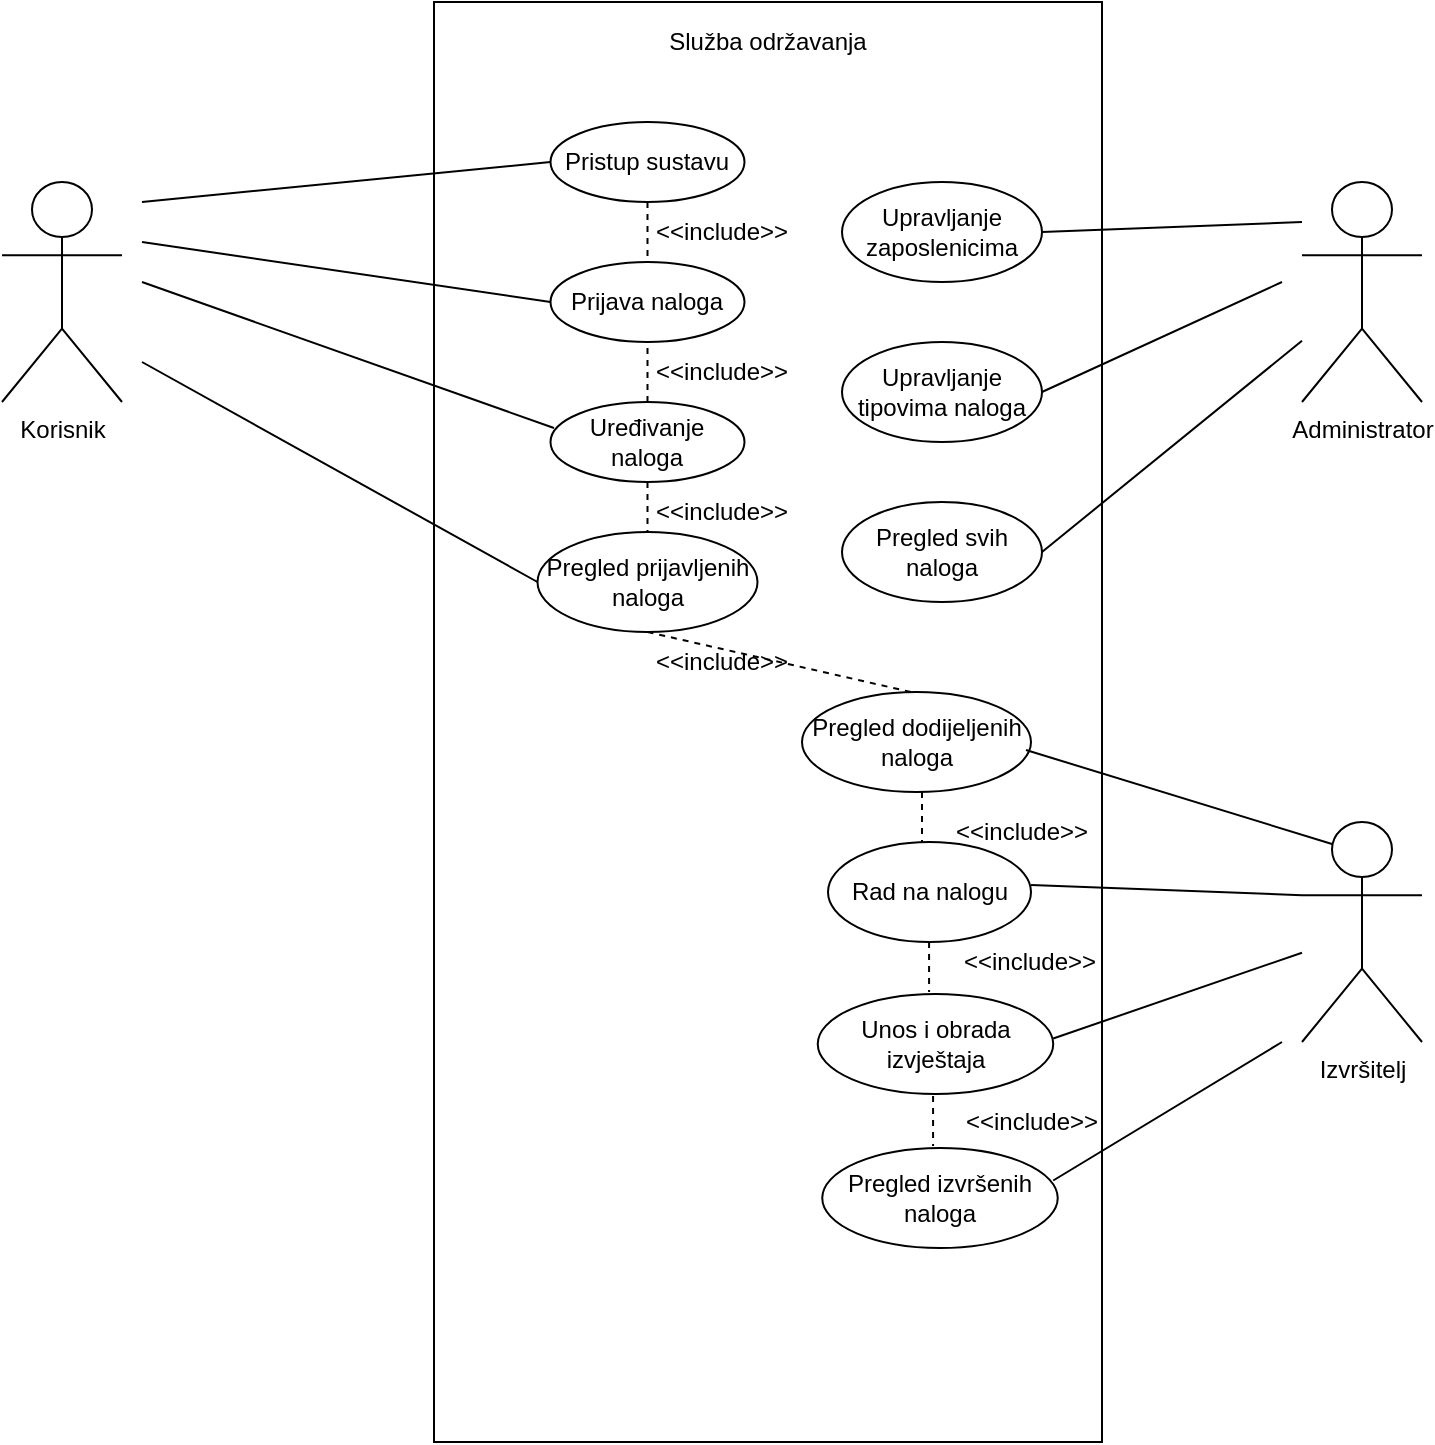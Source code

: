 <mxfile version="24.5.3" type="device">
  <diagram id="07fea595-8f29-1299-0266-81d95cde20df" name="Page-1">
    <mxGraphModel dx="2206" dy="1471" grid="1" gridSize="10" guides="1" tooltips="1" connect="1" arrows="1" fold="1" page="1" pageScale="1" pageWidth="1169" pageHeight="827" background="#ffffff" math="0" shadow="0">
      <root>
        <mxCell id="0" />
        <mxCell id="1" parent="0" />
        <mxCell id="atplgGEX1ZtIgq6edVkH-113" value="" style="rounded=0;whiteSpace=wrap;html=1;" parent="1" vertex="1">
          <mxGeometry x="316" y="40" width="334" height="720" as="geometry" />
        </mxCell>
        <mxCell id="atplgGEX1ZtIgq6edVkH-114" value="Korisnik" style="shape=umlActor;verticalLabelPosition=bottom;verticalAlign=top;html=1;outlineConnect=0;" parent="1" vertex="1">
          <mxGeometry x="100" y="130" width="60" height="110" as="geometry" />
        </mxCell>
        <mxCell id="atplgGEX1ZtIgq6edVkH-115" value="Služba održavanja" style="text;html=1;strokeColor=none;fillColor=none;align=center;verticalAlign=middle;whiteSpace=wrap;rounded=0;" parent="1" vertex="1">
          <mxGeometry x="386" y="40" width="194" height="40" as="geometry" />
        </mxCell>
        <mxCell id="atplgGEX1ZtIgq6edVkH-116" value="Uređivanje naloga" style="ellipse;whiteSpace=wrap;html=1;" parent="1" vertex="1">
          <mxGeometry x="374.25" y="240" width="97" height="40" as="geometry" />
        </mxCell>
        <mxCell id="atplgGEX1ZtIgq6edVkH-118" value="Pregled prijavljenih&lt;div&gt;naloga&lt;/div&gt;" style="ellipse;whiteSpace=wrap;html=1;" parent="1" vertex="1">
          <mxGeometry x="367.75" y="305" width="110" height="50" as="geometry" />
        </mxCell>
        <mxCell id="atplgGEX1ZtIgq6edVkH-119" value="Pregled dodijeljenih naloga" style="ellipse;whiteSpace=wrap;html=1;" parent="1" vertex="1">
          <mxGeometry x="500" y="385" width="114.5" height="50" as="geometry" />
        </mxCell>
        <mxCell id="atplgGEX1ZtIgq6edVkH-120" value="Pristup sustavu" style="ellipse;whiteSpace=wrap;html=1;" parent="1" vertex="1">
          <mxGeometry x="374.25" y="100" width="97" height="40" as="geometry" />
        </mxCell>
        <mxCell id="atplgGEX1ZtIgq6edVkH-121" value="" style="endArrow=none;dashed=1;html=1;rounded=0;exitX=0.5;exitY=1;exitDx=0;exitDy=0;entryX=0.5;entryY=0;entryDx=0;entryDy=0;" parent="1" source="atplgGEX1ZtIgq6edVkH-116" target="atplgGEX1ZtIgq6edVkH-118" edge="1">
          <mxGeometry width="50" height="50" relative="1" as="geometry">
            <mxPoint x="450" y="270" as="sourcePoint" />
            <mxPoint x="414" y="305" as="targetPoint" />
          </mxGeometry>
        </mxCell>
        <mxCell id="atplgGEX1ZtIgq6edVkH-123" value="&amp;lt;&amp;lt;include&amp;gt;&amp;gt;" style="text;html=1;strokeColor=none;fillColor=none;align=center;verticalAlign=middle;whiteSpace=wrap;rounded=0;" parent="1" vertex="1">
          <mxGeometry x="430" y="280" width="60" height="30" as="geometry" />
        </mxCell>
        <mxCell id="atplgGEX1ZtIgq6edVkH-125" value="&amp;lt;&amp;lt;include&amp;gt;&amp;gt;" style="text;html=1;strokeColor=none;fillColor=none;align=center;verticalAlign=middle;whiteSpace=wrap;rounded=0;" parent="1" vertex="1">
          <mxGeometry x="430" y="355" width="60" height="30" as="geometry" />
        </mxCell>
        <mxCell id="atplgGEX1ZtIgq6edVkH-128" value="Upravljanje&lt;br&gt;zaposlenicima" style="ellipse;whiteSpace=wrap;html=1;" parent="1" vertex="1">
          <mxGeometry x="520" y="130" width="100" height="50" as="geometry" />
        </mxCell>
        <mxCell id="atplgGEX1ZtIgq6edVkH-129" value="Upravljanje&lt;br&gt;tipovima naloga" style="ellipse;whiteSpace=wrap;html=1;" parent="1" vertex="1">
          <mxGeometry x="520" y="210" width="100" height="50" as="geometry" />
        </mxCell>
        <mxCell id="atplgGEX1ZtIgq6edVkH-130" value="Pregled svih naloga" style="ellipse;whiteSpace=wrap;html=1;" parent="1" vertex="1">
          <mxGeometry x="520" y="290" width="100" height="50" as="geometry" />
        </mxCell>
        <mxCell id="atplgGEX1ZtIgq6edVkH-134" value="" style="endArrow=none;html=1;rounded=0;exitX=1;exitY=0.5;exitDx=0;exitDy=0;" parent="1" source="atplgGEX1ZtIgq6edVkH-128" edge="1">
          <mxGeometry width="50" height="50" relative="1" as="geometry">
            <mxPoint x="390" y="330" as="sourcePoint" />
            <mxPoint x="750" y="150" as="targetPoint" />
          </mxGeometry>
        </mxCell>
        <mxCell id="atplgGEX1ZtIgq6edVkH-135" value="" style="endArrow=none;html=1;rounded=0;exitX=1;exitY=0.5;exitDx=0;exitDy=0;" parent="1" source="atplgGEX1ZtIgq6edVkH-129" edge="1">
          <mxGeometry width="50" height="50" relative="1" as="geometry">
            <mxPoint x="390" y="330" as="sourcePoint" />
            <mxPoint x="740" y="180" as="targetPoint" />
          </mxGeometry>
        </mxCell>
        <mxCell id="atplgGEX1ZtIgq6edVkH-136" value="" style="endArrow=none;html=1;rounded=0;exitX=1;exitY=0.5;exitDx=0;exitDy=0;" parent="1" source="atplgGEX1ZtIgq6edVkH-130" target="atplgGEX1ZtIgq6edVkH-147" edge="1">
          <mxGeometry width="50" height="50" relative="1" as="geometry">
            <mxPoint x="390" y="330" as="sourcePoint" />
            <mxPoint x="760" y="152.097" as="targetPoint" />
          </mxGeometry>
        </mxCell>
        <mxCell id="atplgGEX1ZtIgq6edVkH-138" value="Prijava naloga" style="ellipse;whiteSpace=wrap;html=1;" parent="1" vertex="1">
          <mxGeometry x="374.25" y="170" width="97" height="40" as="geometry" />
        </mxCell>
        <mxCell id="atplgGEX1ZtIgq6edVkH-139" value="&amp;lt;&amp;lt;include&amp;gt;&amp;gt;" style="text;html=1;strokeColor=none;fillColor=none;align=center;verticalAlign=middle;whiteSpace=wrap;rounded=0;" parent="1" vertex="1">
          <mxGeometry x="430" y="140" width="60" height="30" as="geometry" />
        </mxCell>
        <mxCell id="atplgGEX1ZtIgq6edVkH-140" value="" style="endArrow=none;dashed=1;html=1;rounded=0;entryX=0.5;entryY=1;entryDx=0;entryDy=0;exitX=0.5;exitY=0;exitDx=0;exitDy=0;" parent="1" source="atplgGEX1ZtIgq6edVkH-116" target="atplgGEX1ZtIgq6edVkH-138" edge="1">
          <mxGeometry width="50" height="50" relative="1" as="geometry">
            <mxPoint x="470" y="330" as="sourcePoint" />
            <mxPoint x="520" y="280" as="targetPoint" />
          </mxGeometry>
        </mxCell>
        <mxCell id="atplgGEX1ZtIgq6edVkH-141" value="&amp;lt;&amp;lt;include&amp;gt;&amp;gt;" style="text;html=1;strokeColor=none;fillColor=none;align=center;verticalAlign=middle;whiteSpace=wrap;rounded=0;" parent="1" vertex="1">
          <mxGeometry x="430" y="210" width="60" height="30" as="geometry" />
        </mxCell>
        <mxCell id="atplgGEX1ZtIgq6edVkH-142" value="" style="endArrow=none;dashed=1;html=1;rounded=0;entryX=0.5;entryY=0;entryDx=0;entryDy=0;exitX=0.5;exitY=1;exitDx=0;exitDy=0;" parent="1" source="atplgGEX1ZtIgq6edVkH-120" target="atplgGEX1ZtIgq6edVkH-138" edge="1">
          <mxGeometry width="50" height="50" relative="1" as="geometry">
            <mxPoint x="470" y="330" as="sourcePoint" />
            <mxPoint x="520" y="280" as="targetPoint" />
          </mxGeometry>
        </mxCell>
        <mxCell id="atplgGEX1ZtIgq6edVkH-143" value="Rad na nalogu" style="ellipse;whiteSpace=wrap;html=1;" parent="1" vertex="1">
          <mxGeometry x="513" y="460" width="101.5" height="50" as="geometry" />
        </mxCell>
        <mxCell id="atplgGEX1ZtIgq6edVkH-145" value="Izvršitelj" style="shape=umlActor;verticalLabelPosition=bottom;verticalAlign=top;html=1;outlineConnect=0;" parent="1" vertex="1">
          <mxGeometry x="750" y="450" width="60" height="110" as="geometry" />
        </mxCell>
        <mxCell id="atplgGEX1ZtIgq6edVkH-147" value="Administrator" style="shape=umlActor;verticalLabelPosition=bottom;verticalAlign=top;html=1;outlineConnect=0;" parent="1" vertex="1">
          <mxGeometry x="750" y="130" width="60" height="110" as="geometry" />
        </mxCell>
        <mxCell id="atplgGEX1ZtIgq6edVkH-150" value="&amp;lt;&amp;lt;include&amp;gt;&amp;gt;" style="text;html=1;strokeColor=none;fillColor=none;align=center;verticalAlign=middle;whiteSpace=wrap;rounded=0;" parent="1" vertex="1">
          <mxGeometry x="580" y="435" width="60" height="40" as="geometry" />
        </mxCell>
        <mxCell id="atplgGEX1ZtIgq6edVkH-152" value="" style="endArrow=none;html=1;rounded=0;entryX=0;entryY=0.5;entryDx=0;entryDy=0;" parent="1" target="atplgGEX1ZtIgq6edVkH-120" edge="1">
          <mxGeometry width="50" height="50" relative="1" as="geometry">
            <mxPoint x="170" y="140" as="sourcePoint" />
            <mxPoint x="210" y="90" as="targetPoint" />
          </mxGeometry>
        </mxCell>
        <mxCell id="atplgGEX1ZtIgq6edVkH-153" value="" style="endArrow=none;html=1;rounded=0;entryX=0;entryY=0.5;entryDx=0;entryDy=0;" parent="1" target="atplgGEX1ZtIgq6edVkH-138" edge="1">
          <mxGeometry width="50" height="50" relative="1" as="geometry">
            <mxPoint x="170" y="160" as="sourcePoint" />
            <mxPoint x="366" y="140" as="targetPoint" />
          </mxGeometry>
        </mxCell>
        <mxCell id="atplgGEX1ZtIgq6edVkH-154" value="" style="endArrow=none;html=1;rounded=0;entryX=0.018;entryY=0.325;entryDx=0;entryDy=0;entryPerimeter=0;" parent="1" target="atplgGEX1ZtIgq6edVkH-116" edge="1">
          <mxGeometry width="50" height="50" relative="1" as="geometry">
            <mxPoint x="170" y="180" as="sourcePoint" />
            <mxPoint x="390" y="186" as="targetPoint" />
          </mxGeometry>
        </mxCell>
        <mxCell id="atplgGEX1ZtIgq6edVkH-156" value="" style="endArrow=none;html=1;rounded=0;entryX=0;entryY=0.5;entryDx=0;entryDy=0;" parent="1" target="atplgGEX1ZtIgq6edVkH-118" edge="1">
          <mxGeometry width="50" height="50" relative="1" as="geometry">
            <mxPoint x="170" y="220" as="sourcePoint" />
            <mxPoint x="394" y="322" as="targetPoint" />
          </mxGeometry>
        </mxCell>
        <mxCell id="atplgGEX1ZtIgq6edVkH-160" value="" style="endArrow=none;dashed=1;html=1;rounded=0;entryX=0.5;entryY=0;entryDx=0;entryDy=0;exitX=0.5;exitY=1;exitDx=0;exitDy=0;" parent="1" edge="1">
          <mxGeometry width="50" height="50" relative="1" as="geometry">
            <mxPoint x="560" y="435" as="sourcePoint" />
            <mxPoint x="560" y="460" as="targetPoint" />
          </mxGeometry>
        </mxCell>
        <mxCell id="atplgGEX1ZtIgq6edVkH-163" value="" style="endArrow=none;dashed=1;html=1;rounded=0;entryX=0.482;entryY=0.003;entryDx=0;entryDy=0;entryPerimeter=0;" parent="1" target="atplgGEX1ZtIgq6edVkH-119" edge="1">
          <mxGeometry width="50" height="50" relative="1" as="geometry">
            <mxPoint x="422.77" y="355" as="sourcePoint" />
            <mxPoint x="422.61" y="379.27" as="targetPoint" />
          </mxGeometry>
        </mxCell>
        <mxCell id="axlt0iZDX2B-2xDFKXQc-2" value="Unos i obrada izvještaja" style="ellipse;whiteSpace=wrap;html=1;" parent="1" vertex="1">
          <mxGeometry x="507.87" y="536" width="117.75" height="50" as="geometry" />
        </mxCell>
        <mxCell id="axlt0iZDX2B-2xDFKXQc-3" value="" style="endArrow=none;dashed=1;html=1;rounded=0;entryX=0.5;entryY=0;entryDx=0;entryDy=0;exitX=0.5;exitY=1;exitDx=0;exitDy=0;" parent="1" edge="1">
          <mxGeometry width="50" height="50" relative="1" as="geometry">
            <mxPoint x="563.54" y="510" as="sourcePoint" />
            <mxPoint x="563.54" y="535" as="targetPoint" />
          </mxGeometry>
        </mxCell>
        <mxCell id="axlt0iZDX2B-2xDFKXQc-4" value="&amp;lt;&amp;lt;include&amp;gt;&amp;gt;" style="text;html=1;strokeColor=none;fillColor=none;align=center;verticalAlign=middle;whiteSpace=wrap;rounded=0;" parent="1" vertex="1">
          <mxGeometry x="584" y="500" width="60" height="40" as="geometry" />
        </mxCell>
        <mxCell id="XjJGcbU9ikrmcxl7ok0p-5" value="Pregled izvršenih naloga" style="ellipse;whiteSpace=wrap;html=1;" vertex="1" parent="1">
          <mxGeometry x="510.12" y="613" width="117.75" height="50" as="geometry" />
        </mxCell>
        <mxCell id="XjJGcbU9ikrmcxl7ok0p-7" value="" style="endArrow=none;dashed=1;html=1;rounded=0;entryX=0.5;entryY=0;entryDx=0;entryDy=0;exitX=0.5;exitY=1;exitDx=0;exitDy=0;" edge="1" parent="1">
          <mxGeometry width="50" height="50" relative="1" as="geometry">
            <mxPoint x="565.54" y="587" as="sourcePoint" />
            <mxPoint x="565.54" y="612" as="targetPoint" />
          </mxGeometry>
        </mxCell>
        <mxCell id="XjJGcbU9ikrmcxl7ok0p-8" value="&amp;lt;&amp;lt;include&amp;gt;&amp;gt;" style="text;html=1;strokeColor=none;fillColor=none;align=center;verticalAlign=middle;whiteSpace=wrap;rounded=0;" vertex="1" parent="1">
          <mxGeometry x="585" y="580" width="60" height="40" as="geometry" />
        </mxCell>
        <mxCell id="XjJGcbU9ikrmcxl7ok0p-10" value="" style="endArrow=none;html=1;rounded=0;entryX=0.25;entryY=0.1;entryDx=0;entryDy=0;entryPerimeter=0;" edge="1" parent="1" target="atplgGEX1ZtIgq6edVkH-145">
          <mxGeometry width="50" height="50" relative="1" as="geometry">
            <mxPoint x="612" y="414" as="sourcePoint" />
            <mxPoint x="810" y="524" as="targetPoint" />
          </mxGeometry>
        </mxCell>
        <mxCell id="XjJGcbU9ikrmcxl7ok0p-11" value="" style="endArrow=none;html=1;rounded=0;entryX=0;entryY=0.333;entryDx=0;entryDy=0;entryPerimeter=0;" edge="1" parent="1" target="atplgGEX1ZtIgq6edVkH-145">
          <mxGeometry width="50" height="50" relative="1" as="geometry">
            <mxPoint x="614.5" y="481.5" as="sourcePoint" />
            <mxPoint x="767.5" y="528.5" as="targetPoint" />
          </mxGeometry>
        </mxCell>
        <mxCell id="XjJGcbU9ikrmcxl7ok0p-12" value="" style="endArrow=none;html=1;rounded=0;" edge="1" parent="1" target="atplgGEX1ZtIgq6edVkH-145">
          <mxGeometry width="50" height="50" relative="1" as="geometry">
            <mxPoint x="625.62" y="558.25" as="sourcePoint" />
            <mxPoint x="761.12" y="563.75" as="targetPoint" />
          </mxGeometry>
        </mxCell>
        <mxCell id="XjJGcbU9ikrmcxl7ok0p-13" value="" style="endArrow=none;html=1;rounded=0;" edge="1" parent="1">
          <mxGeometry width="50" height="50" relative="1" as="geometry">
            <mxPoint x="625.62" y="629.25" as="sourcePoint" />
            <mxPoint x="740" y="560" as="targetPoint" />
          </mxGeometry>
        </mxCell>
      </root>
    </mxGraphModel>
  </diagram>
</mxfile>
